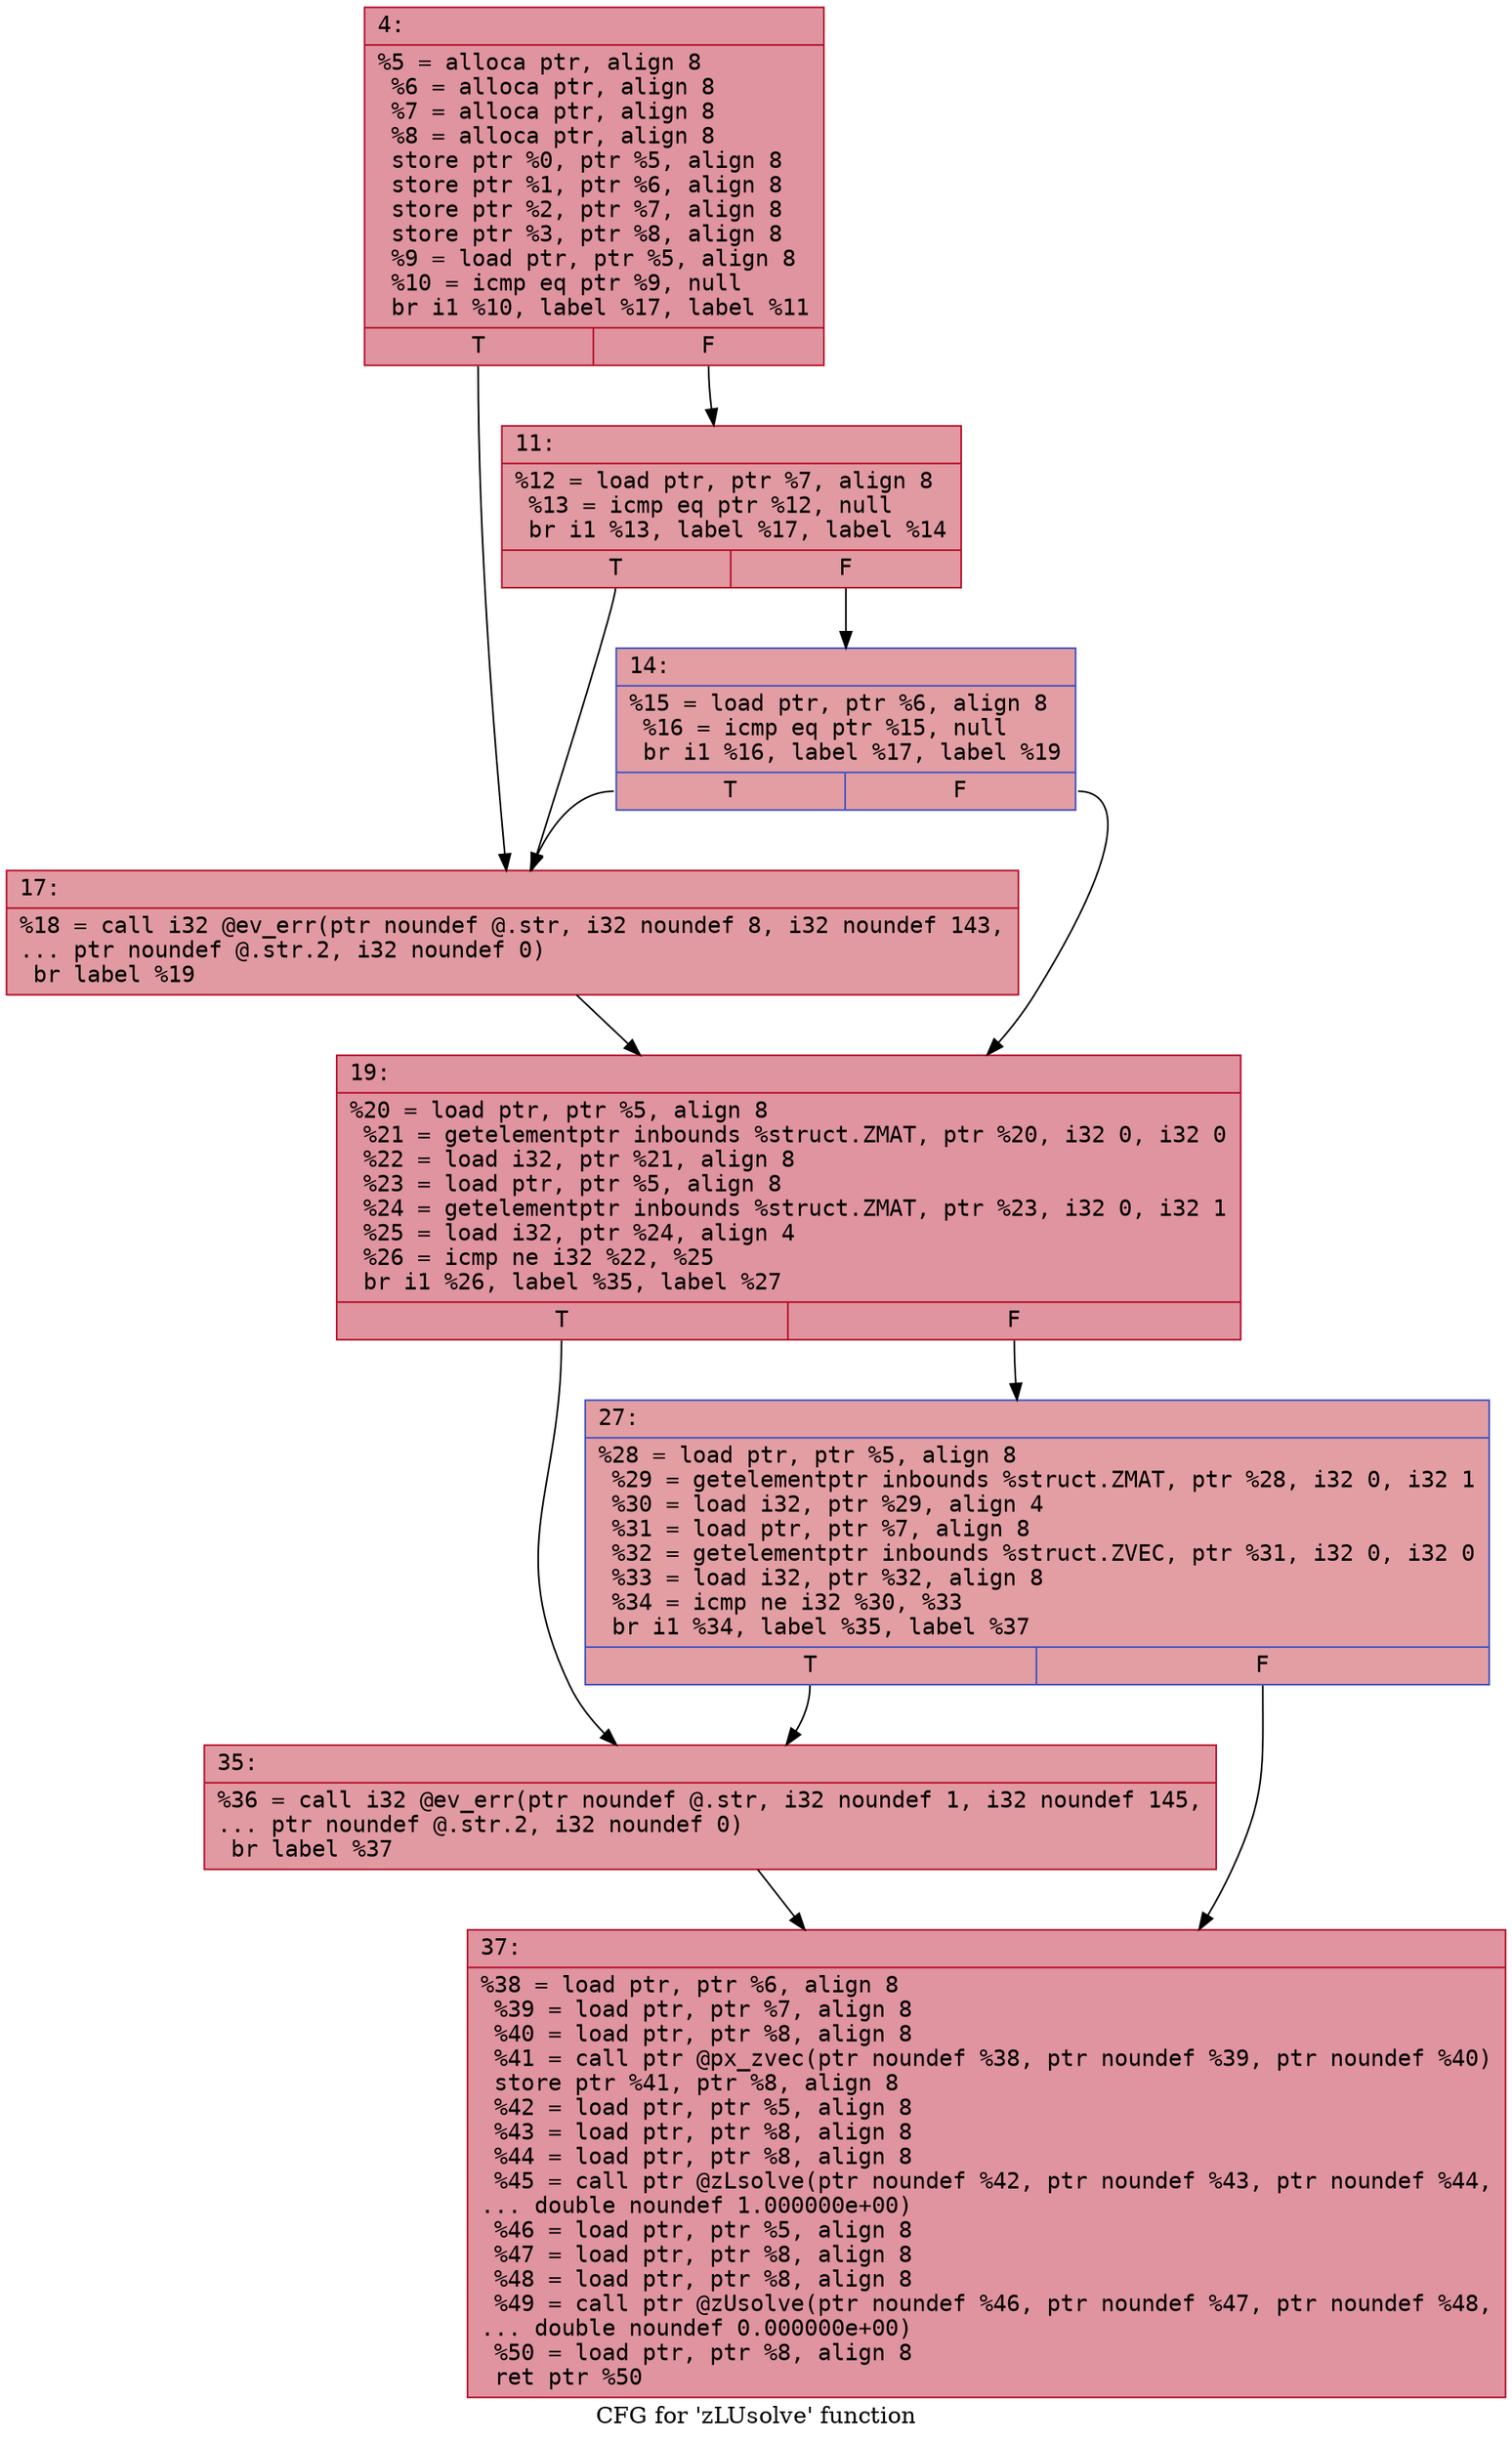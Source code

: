 digraph "CFG for 'zLUsolve' function" {
	label="CFG for 'zLUsolve' function";

	Node0x60000022b250 [shape=record,color="#b70d28ff", style=filled, fillcolor="#b70d2870" fontname="Courier",label="{4:\l|  %5 = alloca ptr, align 8\l  %6 = alloca ptr, align 8\l  %7 = alloca ptr, align 8\l  %8 = alloca ptr, align 8\l  store ptr %0, ptr %5, align 8\l  store ptr %1, ptr %6, align 8\l  store ptr %2, ptr %7, align 8\l  store ptr %3, ptr %8, align 8\l  %9 = load ptr, ptr %5, align 8\l  %10 = icmp eq ptr %9, null\l  br i1 %10, label %17, label %11\l|{<s0>T|<s1>F}}"];
	Node0x60000022b250:s0 -> Node0x60000022b390[tooltip="4 -> 17\nProbability 37.50%" ];
	Node0x60000022b250:s1 -> Node0x60000022b2f0[tooltip="4 -> 11\nProbability 62.50%" ];
	Node0x60000022b2f0 [shape=record,color="#b70d28ff", style=filled, fillcolor="#bb1b2c70" fontname="Courier",label="{11:\l|  %12 = load ptr, ptr %7, align 8\l  %13 = icmp eq ptr %12, null\l  br i1 %13, label %17, label %14\l|{<s0>T|<s1>F}}"];
	Node0x60000022b2f0:s0 -> Node0x60000022b390[tooltip="11 -> 17\nProbability 37.50%" ];
	Node0x60000022b2f0:s1 -> Node0x60000022b340[tooltip="11 -> 14\nProbability 62.50%" ];
	Node0x60000022b340 [shape=record,color="#3d50c3ff", style=filled, fillcolor="#be242e70" fontname="Courier",label="{14:\l|  %15 = load ptr, ptr %6, align 8\l  %16 = icmp eq ptr %15, null\l  br i1 %16, label %17, label %19\l|{<s0>T|<s1>F}}"];
	Node0x60000022b340:s0 -> Node0x60000022b390[tooltip="14 -> 17\nProbability 37.50%" ];
	Node0x60000022b340:s1 -> Node0x60000022b3e0[tooltip="14 -> 19\nProbability 62.50%" ];
	Node0x60000022b390 [shape=record,color="#b70d28ff", style=filled, fillcolor="#bb1b2c70" fontname="Courier",label="{17:\l|  %18 = call i32 @ev_err(ptr noundef @.str, i32 noundef 8, i32 noundef 143,\l... ptr noundef @.str.2, i32 noundef 0)\l  br label %19\l}"];
	Node0x60000022b390 -> Node0x60000022b3e0[tooltip="17 -> 19\nProbability 100.00%" ];
	Node0x60000022b3e0 [shape=record,color="#b70d28ff", style=filled, fillcolor="#b70d2870" fontname="Courier",label="{19:\l|  %20 = load ptr, ptr %5, align 8\l  %21 = getelementptr inbounds %struct.ZMAT, ptr %20, i32 0, i32 0\l  %22 = load i32, ptr %21, align 8\l  %23 = load ptr, ptr %5, align 8\l  %24 = getelementptr inbounds %struct.ZMAT, ptr %23, i32 0, i32 1\l  %25 = load i32, ptr %24, align 4\l  %26 = icmp ne i32 %22, %25\l  br i1 %26, label %35, label %27\l|{<s0>T|<s1>F}}"];
	Node0x60000022b3e0:s0 -> Node0x60000022b480[tooltip="19 -> 35\nProbability 50.00%" ];
	Node0x60000022b3e0:s1 -> Node0x60000022b430[tooltip="19 -> 27\nProbability 50.00%" ];
	Node0x60000022b430 [shape=record,color="#3d50c3ff", style=filled, fillcolor="#be242e70" fontname="Courier",label="{27:\l|  %28 = load ptr, ptr %5, align 8\l  %29 = getelementptr inbounds %struct.ZMAT, ptr %28, i32 0, i32 1\l  %30 = load i32, ptr %29, align 4\l  %31 = load ptr, ptr %7, align 8\l  %32 = getelementptr inbounds %struct.ZVEC, ptr %31, i32 0, i32 0\l  %33 = load i32, ptr %32, align 8\l  %34 = icmp ne i32 %30, %33\l  br i1 %34, label %35, label %37\l|{<s0>T|<s1>F}}"];
	Node0x60000022b430:s0 -> Node0x60000022b480[tooltip="27 -> 35\nProbability 50.00%" ];
	Node0x60000022b430:s1 -> Node0x60000022b4d0[tooltip="27 -> 37\nProbability 50.00%" ];
	Node0x60000022b480 [shape=record,color="#b70d28ff", style=filled, fillcolor="#bb1b2c70" fontname="Courier",label="{35:\l|  %36 = call i32 @ev_err(ptr noundef @.str, i32 noundef 1, i32 noundef 145,\l... ptr noundef @.str.2, i32 noundef 0)\l  br label %37\l}"];
	Node0x60000022b480 -> Node0x60000022b4d0[tooltip="35 -> 37\nProbability 100.00%" ];
	Node0x60000022b4d0 [shape=record,color="#b70d28ff", style=filled, fillcolor="#b70d2870" fontname="Courier",label="{37:\l|  %38 = load ptr, ptr %6, align 8\l  %39 = load ptr, ptr %7, align 8\l  %40 = load ptr, ptr %8, align 8\l  %41 = call ptr @px_zvec(ptr noundef %38, ptr noundef %39, ptr noundef %40)\l  store ptr %41, ptr %8, align 8\l  %42 = load ptr, ptr %5, align 8\l  %43 = load ptr, ptr %8, align 8\l  %44 = load ptr, ptr %8, align 8\l  %45 = call ptr @zLsolve(ptr noundef %42, ptr noundef %43, ptr noundef %44,\l... double noundef 1.000000e+00)\l  %46 = load ptr, ptr %5, align 8\l  %47 = load ptr, ptr %8, align 8\l  %48 = load ptr, ptr %8, align 8\l  %49 = call ptr @zUsolve(ptr noundef %46, ptr noundef %47, ptr noundef %48,\l... double noundef 0.000000e+00)\l  %50 = load ptr, ptr %8, align 8\l  ret ptr %50\l}"];
}
